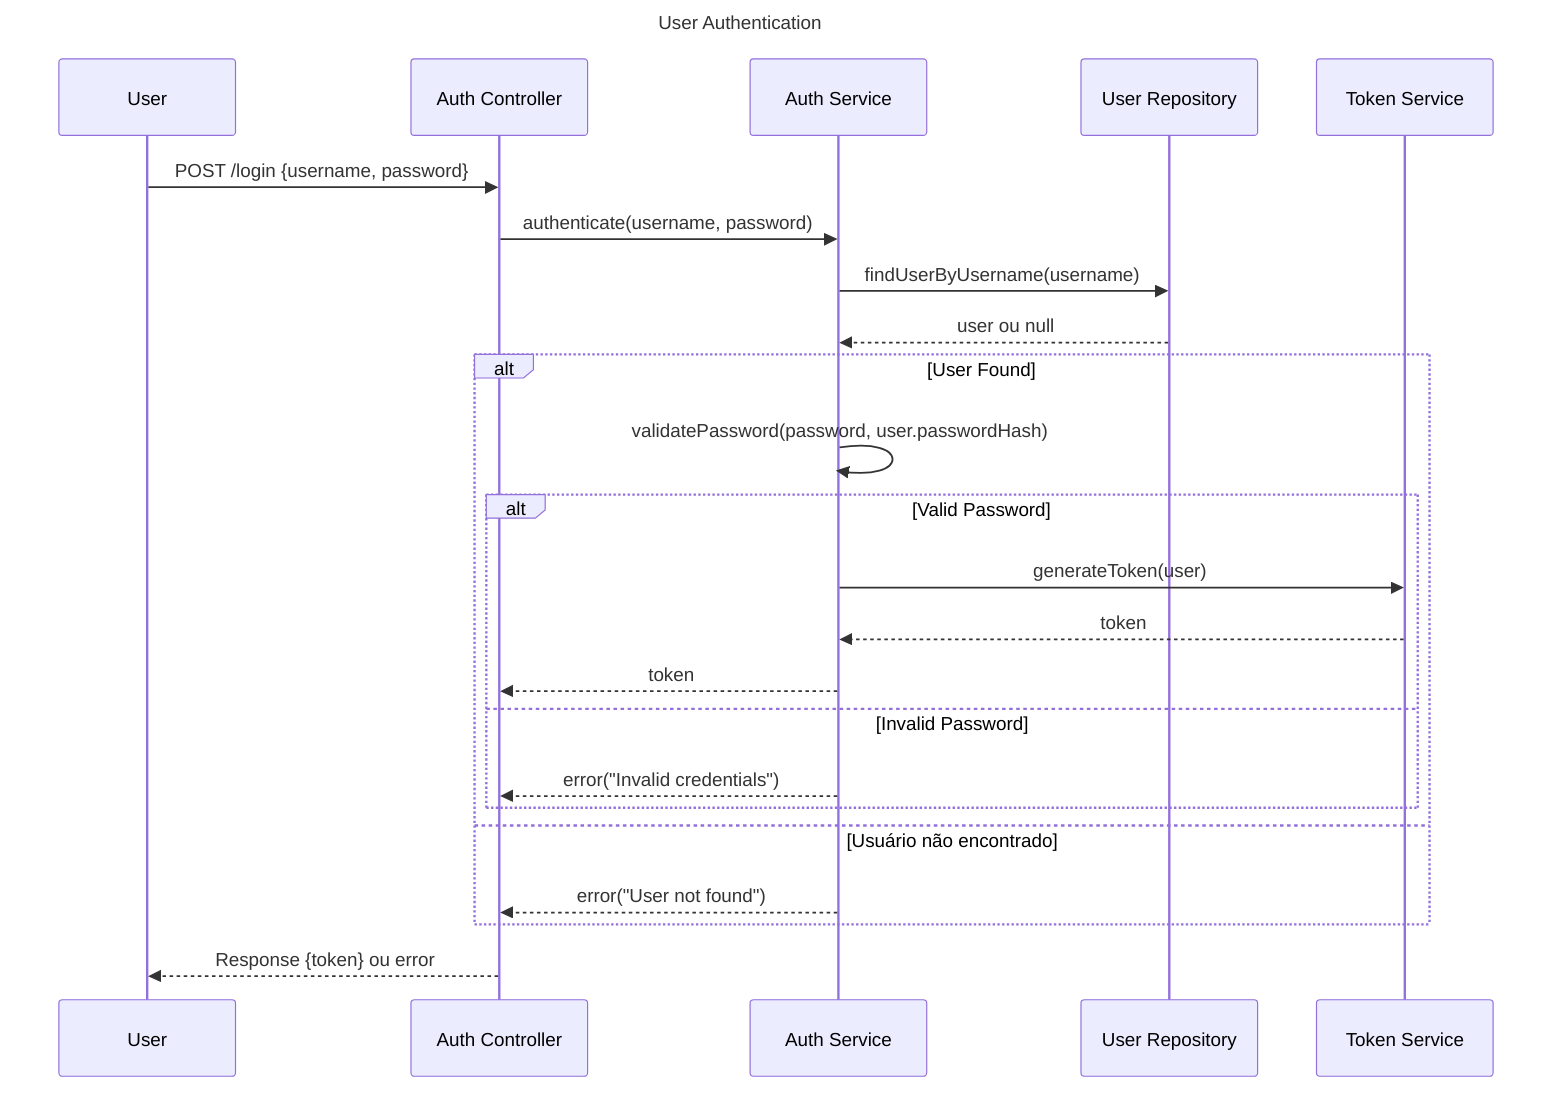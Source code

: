 sequenceDiagram
    title User Authentication

    participant U as User
    participant AC as Auth Controller
    participant AS as Auth Service
    participant UR as User Repository
    participant TS as Token Service

    U->>AC: POST /login {username, password}
    AC->>AS: authenticate(username, password)
    AS->>UR: findUserByUsername(username)
    UR-->>AS: user ou null
    alt User Found
        AS->>AS: validatePassword(password, user.passwordHash)
        alt Valid Password
            AS->>TS: generateToken(user)
            TS-->>AS: token
            AS-->>AC: token
        else Invalid Password
            AS-->>AC: error("Invalid credentials")
        end
    else Usuário não encontrado
        AS-->>AC: error("User not found")
    end
    AC-->>U: Response {token} ou error
